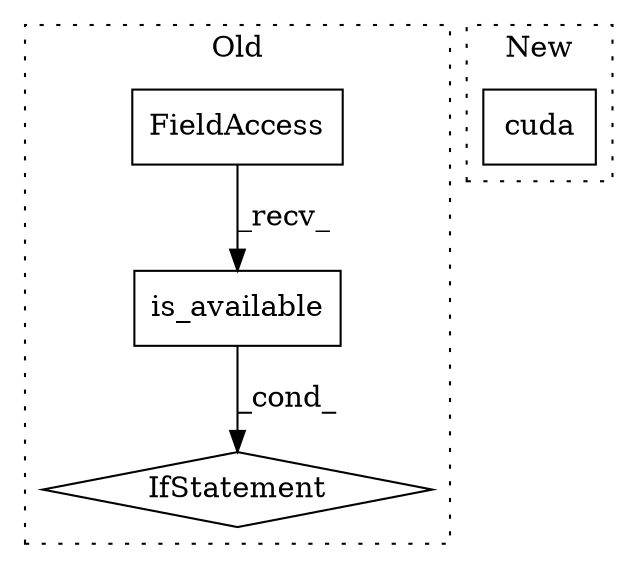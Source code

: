 digraph G {
subgraph cluster0 {
1 [label="is_available" a="32" s="895" l="14" shape="box"];
3 [label="FieldAccess" a="22" s="884" l="10" shape="box"];
4 [label="IfStatement" a="25" s="880,909" l="4,2" shape="diamond"];
label = "Old";
style="dotted";
}
subgraph cluster1 {
2 [label="cuda" a="32" s="589" l="6" shape="box"];
label = "New";
style="dotted";
}
1 -> 4 [label="_cond_"];
3 -> 1 [label="_recv_"];
}